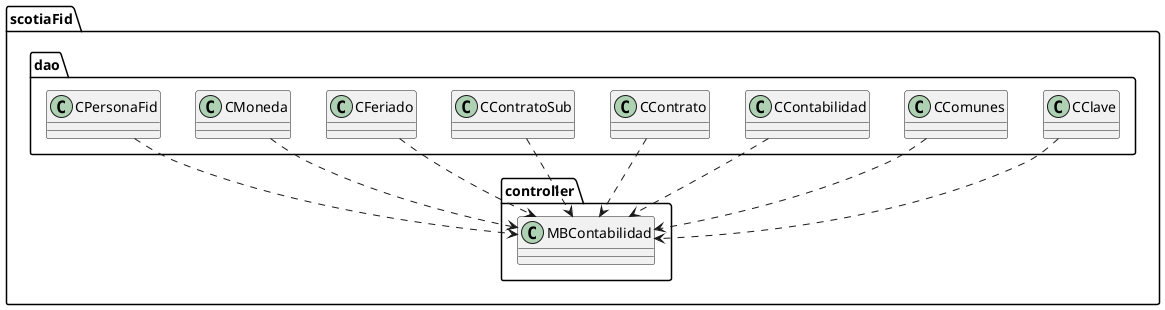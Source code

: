 @startuml
    scotiaFid.dao.CClave ..> scotiaFid.controller.MBContabilidad
    scotiaFid.dao.CComunes ..> scotiaFid.controller.MBContabilidad
    scotiaFid.dao.CContabilidad ..> scotiaFid.controller.MBContabilidad
    scotiaFid.dao.CContrato ..> scotiaFid.controller.MBContabilidad
    scotiaFid.dao.CContratoSub ..> scotiaFid.controller.MBContabilidad
    scotiaFid.dao.CFeriado ..> scotiaFid.controller.MBContabilidad
    scotiaFid.dao.CMoneda ..> scotiaFid.controller.MBContabilidad
    scotiaFid.dao.CPersonaFid ..> scotiaFid.controller.MBContabilidad
@enduml
